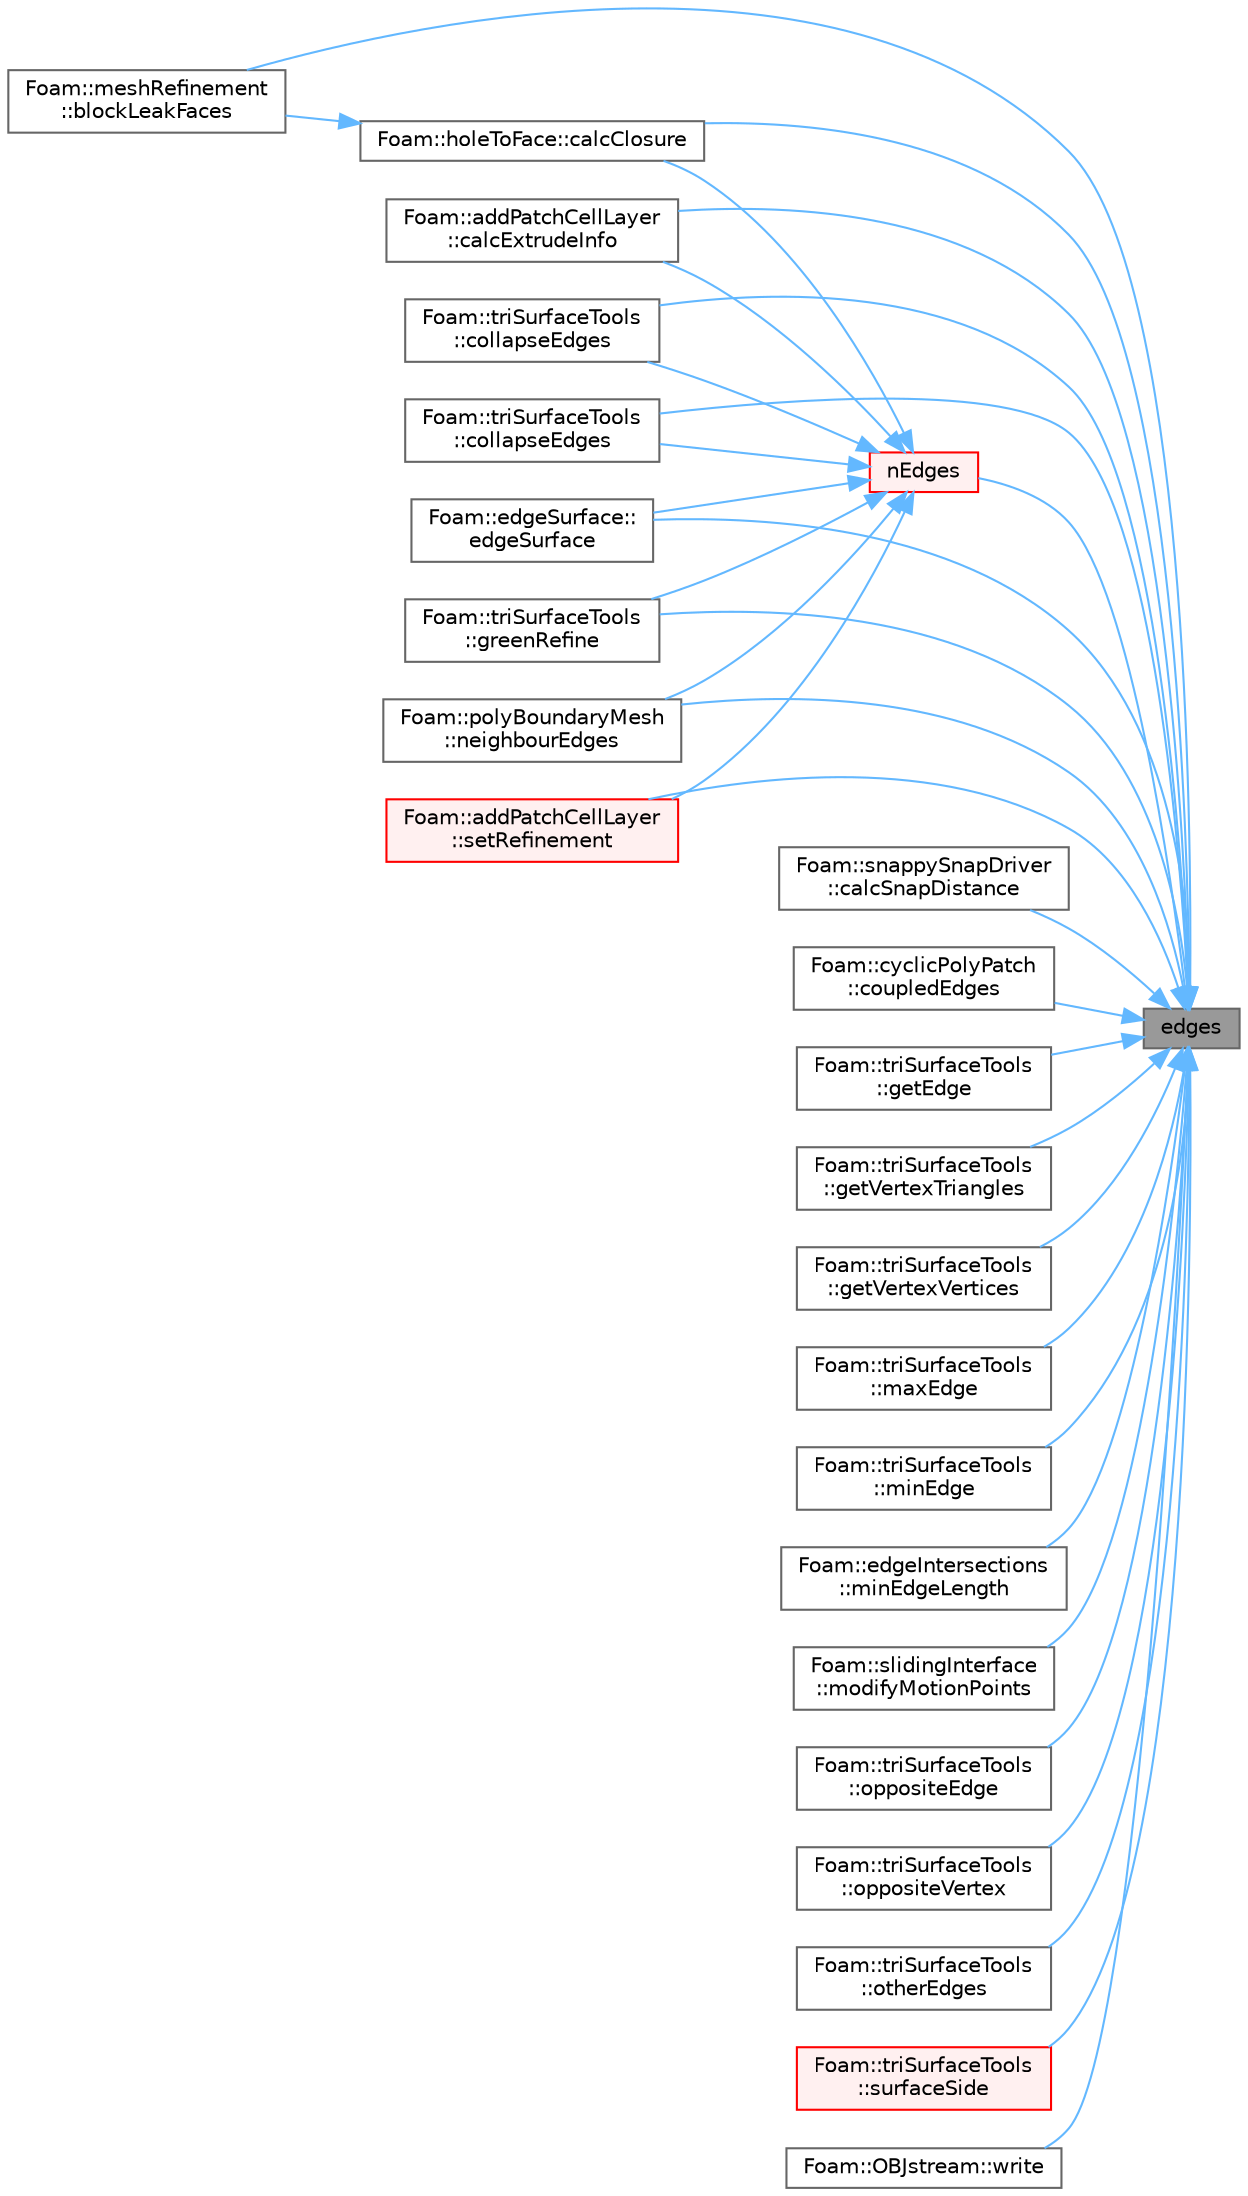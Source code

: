 digraph "edges"
{
 // LATEX_PDF_SIZE
  bgcolor="transparent";
  edge [fontname=Helvetica,fontsize=10,labelfontname=Helvetica,labelfontsize=10];
  node [fontname=Helvetica,fontsize=10,shape=box,height=0.2,width=0.4];
  rankdir="RL";
  Node1 [id="Node000001",label="edges",height=0.2,width=0.4,color="gray40", fillcolor="grey60", style="filled", fontcolor="black",tooltip=" "];
  Node1 -> Node2 [id="edge1_Node000001_Node000002",dir="back",color="steelblue1",style="solid",tooltip=" "];
  Node2 [id="Node000002",label="Foam::meshRefinement\l::blockLeakFaces",height=0.2,width=0.4,color="grey40", fillcolor="white", style="filled",URL="$classFoam_1_1meshRefinement.html#a2ecd8ad54220550e0706c221e668f189",tooltip=" "];
  Node1 -> Node3 [id="edge2_Node000001_Node000003",dir="back",color="steelblue1",style="solid",tooltip=" "];
  Node3 [id="Node000003",label="Foam::holeToFace::calcClosure",height=0.2,width=0.4,color="grey40", fillcolor="white", style="filled",URL="$classFoam_1_1holeToFace.html#aab70a19ba8bba575b5dc5d54327b3183",tooltip=" "];
  Node3 -> Node2 [id="edge3_Node000003_Node000002",dir="back",color="steelblue1",style="solid",tooltip=" "];
  Node1 -> Node4 [id="edge4_Node000001_Node000004",dir="back",color="steelblue1",style="solid",tooltip=" "];
  Node4 [id="Node000004",label="Foam::addPatchCellLayer\l::calcExtrudeInfo",height=0.2,width=0.4,color="grey40", fillcolor="white", style="filled",URL="$classFoam_1_1addPatchCellLayer.html#a867b4b4d9eeb5d68fab13b864edeb60e",tooltip=" "];
  Node1 -> Node5 [id="edge5_Node000001_Node000005",dir="back",color="steelblue1",style="solid",tooltip=" "];
  Node5 [id="Node000005",label="Foam::snappySnapDriver\l::calcSnapDistance",height=0.2,width=0.4,color="grey40", fillcolor="white", style="filled",URL="$classFoam_1_1snappySnapDriver.html#afd4d0bc8076355e778a983cde07f58af",tooltip=" "];
  Node1 -> Node6 [id="edge6_Node000001_Node000006",dir="back",color="steelblue1",style="solid",tooltip=" "];
  Node6 [id="Node000006",label="Foam::triSurfaceTools\l::collapseEdges",height=0.2,width=0.4,color="grey40", fillcolor="white", style="filled",URL="$classFoam_1_1triSurfaceTools.html#a3aee046d49916c8984f42f5710679e3f",tooltip=" "];
  Node1 -> Node7 [id="edge7_Node000001_Node000007",dir="back",color="steelblue1",style="solid",tooltip=" "];
  Node7 [id="Node000007",label="Foam::triSurfaceTools\l::collapseEdges",height=0.2,width=0.4,color="grey40", fillcolor="white", style="filled",URL="$classFoam_1_1triSurfaceTools.html#a5d5f37658655f0d947ff457a0d8f061c",tooltip=" "];
  Node1 -> Node8 [id="edge8_Node000001_Node000008",dir="back",color="steelblue1",style="solid",tooltip=" "];
  Node8 [id="Node000008",label="Foam::cyclicPolyPatch\l::coupledEdges",height=0.2,width=0.4,color="grey40", fillcolor="white", style="filled",URL="$classFoam_1_1cyclicPolyPatch.html#a4c970d354b1bca8ccb1dff0855586ed7",tooltip=" "];
  Node1 -> Node9 [id="edge9_Node000001_Node000009",dir="back",color="steelblue1",style="solid",tooltip=" "];
  Node9 [id="Node000009",label="Foam::edgeSurface::\ledgeSurface",height=0.2,width=0.4,color="grey40", fillcolor="white", style="filled",URL="$classFoam_1_1edgeSurface.html#abe6268d682c2dab294acf2175f47ca38",tooltip=" "];
  Node1 -> Node10 [id="edge10_Node000001_Node000010",dir="back",color="steelblue1",style="solid",tooltip=" "];
  Node10 [id="Node000010",label="Foam::triSurfaceTools\l::getEdge",height=0.2,width=0.4,color="grey40", fillcolor="white", style="filled",URL="$classFoam_1_1triSurfaceTools.html#a48231c2376e7ed4f8ce011614fc6a0bf",tooltip=" "];
  Node1 -> Node11 [id="edge11_Node000001_Node000011",dir="back",color="steelblue1",style="solid",tooltip=" "];
  Node11 [id="Node000011",label="Foam::triSurfaceTools\l::getVertexTriangles",height=0.2,width=0.4,color="grey40", fillcolor="white", style="filled",URL="$classFoam_1_1triSurfaceTools.html#aa242e3ca747b5d12e431a87f581aebb7",tooltip=" "];
  Node1 -> Node12 [id="edge12_Node000001_Node000012",dir="back",color="steelblue1",style="solid",tooltip=" "];
  Node12 [id="Node000012",label="Foam::triSurfaceTools\l::getVertexVertices",height=0.2,width=0.4,color="grey40", fillcolor="white", style="filled",URL="$classFoam_1_1triSurfaceTools.html#af8c8a35e91aeac5ecf9a34f607d2c035",tooltip=" "];
  Node1 -> Node13 [id="edge13_Node000001_Node000013",dir="back",color="steelblue1",style="solid",tooltip=" "];
  Node13 [id="Node000013",label="Foam::triSurfaceTools\l::greenRefine",height=0.2,width=0.4,color="grey40", fillcolor="white", style="filled",URL="$classFoam_1_1triSurfaceTools.html#abfb8b3103f67e2652cfb672525ec5d43",tooltip=" "];
  Node1 -> Node14 [id="edge14_Node000001_Node000014",dir="back",color="steelblue1",style="solid",tooltip=" "];
  Node14 [id="Node000014",label="Foam::triSurfaceTools\l::maxEdge",height=0.2,width=0.4,color="grey40", fillcolor="white", style="filled",URL="$classFoam_1_1triSurfaceTools.html#aedcb2ebabdbe8437654ce1d4ef881e71",tooltip=" "];
  Node1 -> Node15 [id="edge15_Node000001_Node000015",dir="back",color="steelblue1",style="solid",tooltip=" "];
  Node15 [id="Node000015",label="Foam::triSurfaceTools\l::minEdge",height=0.2,width=0.4,color="grey40", fillcolor="white", style="filled",URL="$classFoam_1_1triSurfaceTools.html#ac365a22b30a404441ffa961fefac8348",tooltip=" "];
  Node1 -> Node16 [id="edge16_Node000001_Node000016",dir="back",color="steelblue1",style="solid",tooltip=" "];
  Node16 [id="Node000016",label="Foam::edgeIntersections\l::minEdgeLength",height=0.2,width=0.4,color="grey40", fillcolor="white", style="filled",URL="$classFoam_1_1edgeIntersections.html#aab87294afba9ae44ed84b862eaad0a64",tooltip=" "];
  Node1 -> Node17 [id="edge17_Node000001_Node000017",dir="back",color="steelblue1",style="solid",tooltip=" "];
  Node17 [id="Node000017",label="Foam::slidingInterface\l::modifyMotionPoints",height=0.2,width=0.4,color="grey40", fillcolor="white", style="filled",URL="$classFoam_1_1slidingInterface.html#ac05c3f18da75b17c4b6c13757cacbff1",tooltip=" "];
  Node1 -> Node18 [id="edge18_Node000001_Node000018",dir="back",color="steelblue1",style="solid",tooltip=" "];
  Node18 [id="Node000018",label="nEdges",height=0.2,width=0.4,color="red", fillcolor="#FFF0F0", style="filled",URL="$classFoam_1_1PrimitivePatch.html#a086513bcff1a3f1684e1a3879dd90deb",tooltip=" "];
  Node18 -> Node3 [id="edge19_Node000018_Node000003",dir="back",color="steelblue1",style="solid",tooltip=" "];
  Node18 -> Node4 [id="edge20_Node000018_Node000004",dir="back",color="steelblue1",style="solid",tooltip=" "];
  Node18 -> Node6 [id="edge21_Node000018_Node000006",dir="back",color="steelblue1",style="solid",tooltip=" "];
  Node18 -> Node7 [id="edge22_Node000018_Node000007",dir="back",color="steelblue1",style="solid",tooltip=" "];
  Node18 -> Node9 [id="edge23_Node000018_Node000009",dir="back",color="steelblue1",style="solid",tooltip=" "];
  Node18 -> Node13 [id="edge24_Node000018_Node000013",dir="back",color="steelblue1",style="solid",tooltip=" "];
  Node18 -> Node20 [id="edge25_Node000018_Node000020",dir="back",color="steelblue1",style="solid",tooltip=" "];
  Node20 [id="Node000020",label="Foam::polyBoundaryMesh\l::neighbourEdges",height=0.2,width=0.4,color="grey40", fillcolor="white", style="filled",URL="$classFoam_1_1polyBoundaryMesh.html#a430d61af7deb5b3579553b92d7a3034c",tooltip=" "];
  Node18 -> Node21 [id="edge26_Node000018_Node000021",dir="back",color="steelblue1",style="solid",tooltip=" "];
  Node21 [id="Node000021",label="Foam::addPatchCellLayer\l::setRefinement",height=0.2,width=0.4,color="red", fillcolor="#FFF0F0", style="filled",URL="$classFoam_1_1addPatchCellLayer.html#a2c19ac1e0552b46875bfff3c02bfd222",tooltip=" "];
  Node1 -> Node20 [id="edge27_Node000001_Node000020",dir="back",color="steelblue1",style="solid",tooltip=" "];
  Node1 -> Node28 [id="edge28_Node000001_Node000028",dir="back",color="steelblue1",style="solid",tooltip=" "];
  Node28 [id="Node000028",label="Foam::triSurfaceTools\l::oppositeEdge",height=0.2,width=0.4,color="grey40", fillcolor="white", style="filled",URL="$classFoam_1_1triSurfaceTools.html#add52a50eba859bf8d348958892f352c3",tooltip=" "];
  Node1 -> Node29 [id="edge29_Node000001_Node000029",dir="back",color="steelblue1",style="solid",tooltip=" "];
  Node29 [id="Node000029",label="Foam::triSurfaceTools\l::oppositeVertex",height=0.2,width=0.4,color="grey40", fillcolor="white", style="filled",URL="$classFoam_1_1triSurfaceTools.html#a1bb76c6f6b4d7cf33afa170189b4fa22",tooltip=" "];
  Node1 -> Node30 [id="edge30_Node000001_Node000030",dir="back",color="steelblue1",style="solid",tooltip=" "];
  Node30 [id="Node000030",label="Foam::triSurfaceTools\l::otherEdges",height=0.2,width=0.4,color="grey40", fillcolor="white", style="filled",URL="$classFoam_1_1triSurfaceTools.html#af863d48b1d29c88398d625999e917a9d",tooltip=" "];
  Node1 -> Node21 [id="edge31_Node000001_Node000021",dir="back",color="steelblue1",style="solid",tooltip=" "];
  Node1 -> Node31 [id="edge32_Node000001_Node000031",dir="back",color="steelblue1",style="solid",tooltip=" "];
  Node31 [id="Node000031",label="Foam::triSurfaceTools\l::surfaceSide",height=0.2,width=0.4,color="red", fillcolor="#FFF0F0", style="filled",URL="$classFoam_1_1triSurfaceTools.html#ae00858e2e83c342b4f2520e8db4bd345",tooltip=" "];
  Node1 -> Node33 [id="edge33_Node000001_Node000033",dir="back",color="steelblue1",style="solid",tooltip=" "];
  Node33 [id="Node000033",label="Foam::OBJstream::write",height=0.2,width=0.4,color="grey40", fillcolor="white", style="filled",URL="$classFoam_1_1OBJstream.html#a637351118b249727413592f1deacf455",tooltip=" "];
}
